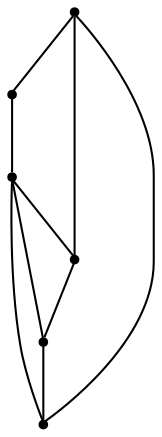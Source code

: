graph {
  node [shape=point,comment="{\"directed\":false,\"doi\":\"10.1007/978-3-030-04414-5_28\",\"figure\":\"2 (1)\"}"]

  v0 [pos="473.04930970969787,593.4742018048692"]
  v1 [pos="313.71558892459933,699.6949671819681"]
  v2 [pos="473.04930970969787,805.9106137541775"]
  v3 [pos="260.60714257900247,805.9106137541775"]
  v4 [pos="419.9387848176974,699.6949671819682"]
  v5 [pos="260.60714257900247,593.4742018048692"]

  v0 -- v1 [id="-1",pos="473.04930970969787,593.4742018048692 402.2348949898578,611.1746952779279 349.12228757717776,646.5841075861308 313.71558892459933,699.6949671819681"]
  v5 -- v4 [id="-2",pos="260.60714257900247,593.4742018048692 287.16240105072654,726.2458107214686 300.43537044785415,739.5227824399044 313.71247309213214,746.165401495617 326.9937725719782,752.7996905707018 340.2708752162562,752.7996905707018 419.9387848176974,699.6949671819682"]
  v3 -- v4 [id="-3",pos="260.60714257900247,805.9106137541775 331.4235961024849,788.2091028789047 384.5320702680146,752.7997541583402 419.9387848176974,699.6949671819682"]
  v5 -- v0 [id="-4",pos="260.60714257900247,593.4742018048692 331.4236278966938,558.0669355794616 402.2348949898578,558.0669355794616 473.04930970969787,593.4742018048692"]
  v3 -- v5 [id="-5",pos="260.60714257900247,805.9106137541775 225.20254631848414,735.0970828086669 225.20254631848414,664.2866517605273 260.60714257900247,593.4742018048692"]
  v1 -- v4 [id="-6",pos="313.71558892459933,699.6949671819681 349.126452618537,681.9893231102005 384.53626710358265,681.9893231102005 419.9387848176974,699.6949671819682"]
  v4 -- v2 [id="-7",pos="419.9387848176974,699.6949671819682 437.6405444335442,735.1012795928 455.34753419674666,770.5064951168698 473.04930970969787,805.9106137541775"]
  v2 -- v3 [id="-8",pos="473.04930970969787,805.9106137541775 402.2348949898578,841.316862577371 331.4194628553346,841.316862577371 260.60714257900247,805.9106137541775"]
  v0 -- v2 [id="-9",pos="473.04930970969787,593.4742018048692 508.4518433209171,664.2867153481657 508.4518433209171,735.0971463963053 473.04930970969787,805.9106137541775"]
}